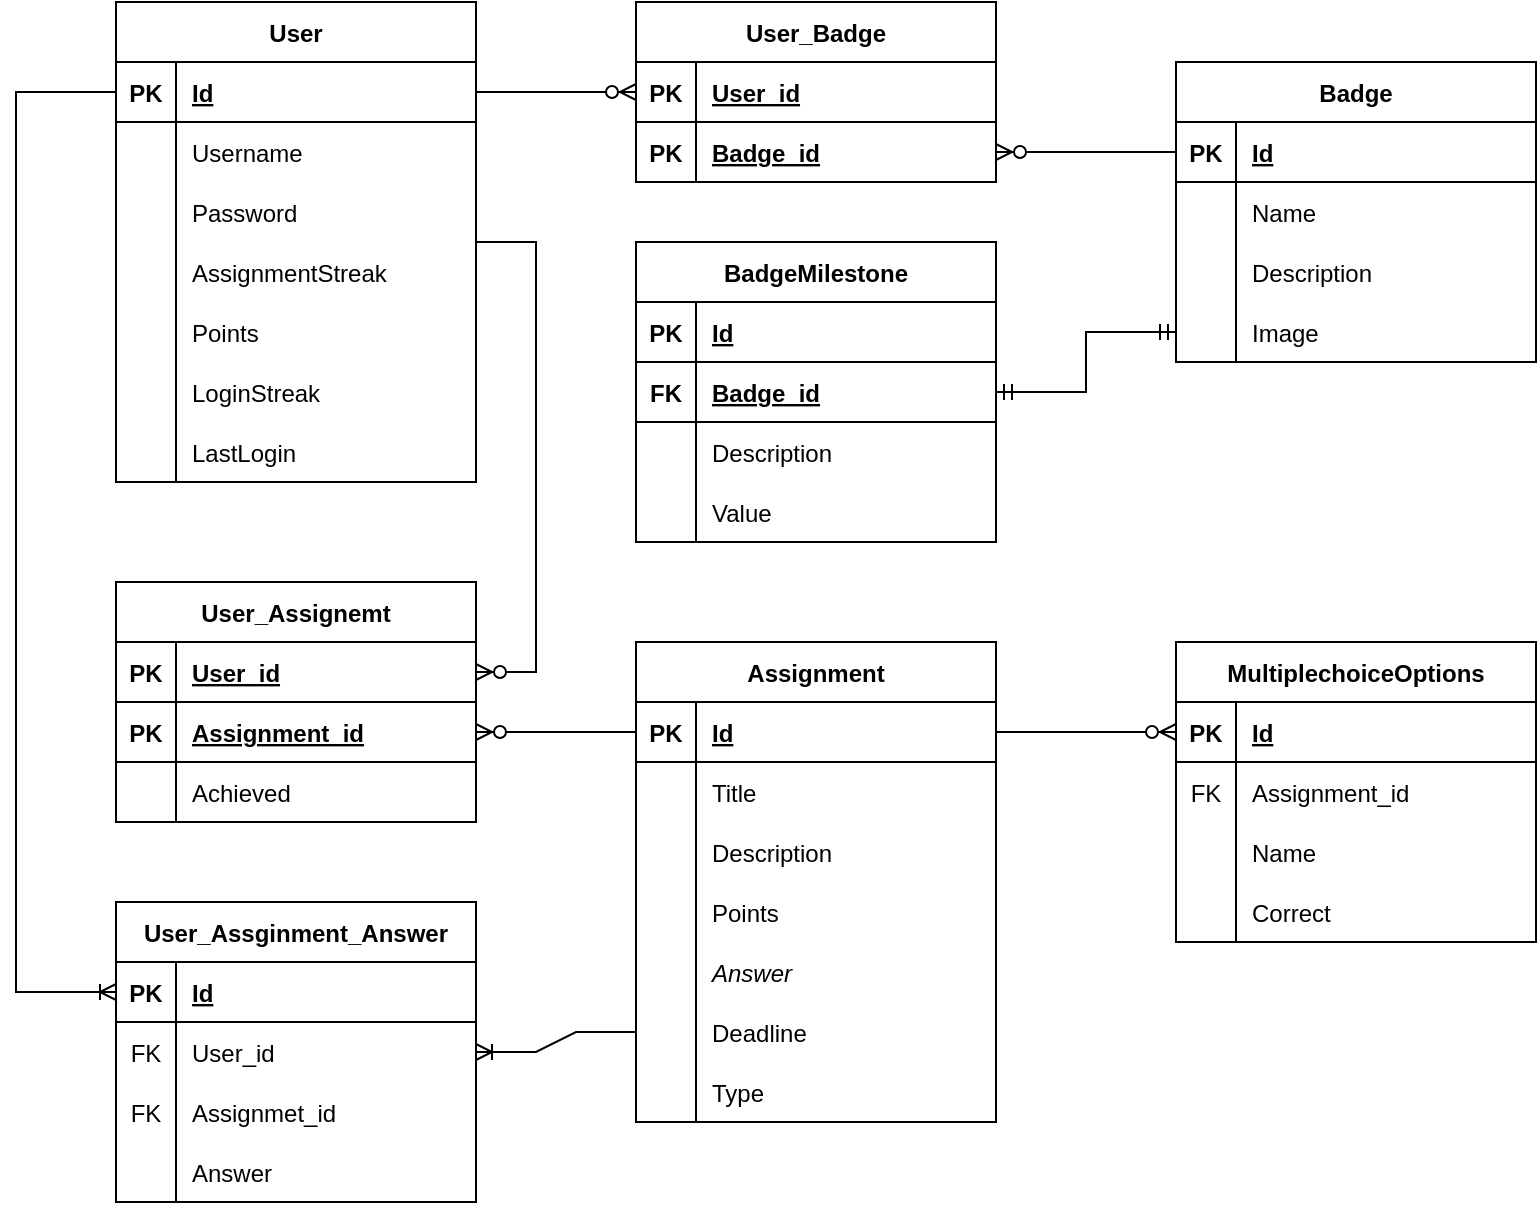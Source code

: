 <mxfile version="20.6.0" type="github">
  <diagram id="C5RBs43oDa-KdzZeNtuy" name="Page-1">
    <mxGraphModel dx="1722" dy="939" grid="1" gridSize="10" guides="1" tooltips="1" connect="1" arrows="1" fold="1" page="1" pageScale="1" pageWidth="827" pageHeight="1169" math="0" shadow="0">
      <root>
        <mxCell id="WIyWlLk6GJQsqaUBKTNV-0" />
        <mxCell id="WIyWlLk6GJQsqaUBKTNV-1" parent="WIyWlLk6GJQsqaUBKTNV-0" />
        <mxCell id="sPvek7ALHKyrLE2bKEiJ-33" value="User" style="shape=table;startSize=30;container=1;collapsible=1;childLayout=tableLayout;fixedRows=1;rowLines=0;fontStyle=1;align=center;resizeLast=1;" vertex="1" parent="WIyWlLk6GJQsqaUBKTNV-1">
          <mxGeometry x="210" y="290" width="180" height="240" as="geometry" />
        </mxCell>
        <mxCell id="sPvek7ALHKyrLE2bKEiJ-34" value="" style="shape=tableRow;horizontal=0;startSize=0;swimlaneHead=0;swimlaneBody=0;fillColor=none;collapsible=0;dropTarget=0;points=[[0,0.5],[1,0.5]];portConstraint=eastwest;top=0;left=0;right=0;bottom=1;" vertex="1" parent="sPvek7ALHKyrLE2bKEiJ-33">
          <mxGeometry y="30" width="180" height="30" as="geometry" />
        </mxCell>
        <mxCell id="sPvek7ALHKyrLE2bKEiJ-35" value="PK" style="shape=partialRectangle;connectable=0;fillColor=none;top=0;left=0;bottom=0;right=0;fontStyle=1;overflow=hidden;" vertex="1" parent="sPvek7ALHKyrLE2bKEiJ-34">
          <mxGeometry width="30" height="30" as="geometry">
            <mxRectangle width="30" height="30" as="alternateBounds" />
          </mxGeometry>
        </mxCell>
        <mxCell id="sPvek7ALHKyrLE2bKEiJ-36" value="Id" style="shape=partialRectangle;connectable=0;fillColor=none;top=0;left=0;bottom=0;right=0;align=left;spacingLeft=6;fontStyle=5;overflow=hidden;" vertex="1" parent="sPvek7ALHKyrLE2bKEiJ-34">
          <mxGeometry x="30" width="150" height="30" as="geometry">
            <mxRectangle width="150" height="30" as="alternateBounds" />
          </mxGeometry>
        </mxCell>
        <mxCell id="sPvek7ALHKyrLE2bKEiJ-37" value="" style="shape=tableRow;horizontal=0;startSize=0;swimlaneHead=0;swimlaneBody=0;fillColor=none;collapsible=0;dropTarget=0;points=[[0,0.5],[1,0.5]];portConstraint=eastwest;top=0;left=0;right=0;bottom=0;" vertex="1" parent="sPvek7ALHKyrLE2bKEiJ-33">
          <mxGeometry y="60" width="180" height="30" as="geometry" />
        </mxCell>
        <mxCell id="sPvek7ALHKyrLE2bKEiJ-38" value="" style="shape=partialRectangle;connectable=0;fillColor=none;top=0;left=0;bottom=0;right=0;editable=1;overflow=hidden;" vertex="1" parent="sPvek7ALHKyrLE2bKEiJ-37">
          <mxGeometry width="30" height="30" as="geometry">
            <mxRectangle width="30" height="30" as="alternateBounds" />
          </mxGeometry>
        </mxCell>
        <mxCell id="sPvek7ALHKyrLE2bKEiJ-39" value="Username" style="shape=partialRectangle;connectable=0;fillColor=none;top=0;left=0;bottom=0;right=0;align=left;spacingLeft=6;overflow=hidden;" vertex="1" parent="sPvek7ALHKyrLE2bKEiJ-37">
          <mxGeometry x="30" width="150" height="30" as="geometry">
            <mxRectangle width="150" height="30" as="alternateBounds" />
          </mxGeometry>
        </mxCell>
        <mxCell id="sPvek7ALHKyrLE2bKEiJ-40" value="" style="shape=tableRow;horizontal=0;startSize=0;swimlaneHead=0;swimlaneBody=0;fillColor=none;collapsible=0;dropTarget=0;points=[[0,0.5],[1,0.5]];portConstraint=eastwest;top=0;left=0;right=0;bottom=0;" vertex="1" parent="sPvek7ALHKyrLE2bKEiJ-33">
          <mxGeometry y="90" width="180" height="30" as="geometry" />
        </mxCell>
        <mxCell id="sPvek7ALHKyrLE2bKEiJ-41" value="" style="shape=partialRectangle;connectable=0;fillColor=none;top=0;left=0;bottom=0;right=0;editable=1;overflow=hidden;" vertex="1" parent="sPvek7ALHKyrLE2bKEiJ-40">
          <mxGeometry width="30" height="30" as="geometry">
            <mxRectangle width="30" height="30" as="alternateBounds" />
          </mxGeometry>
        </mxCell>
        <mxCell id="sPvek7ALHKyrLE2bKEiJ-42" value="Password" style="shape=partialRectangle;connectable=0;fillColor=none;top=0;left=0;bottom=0;right=0;align=left;spacingLeft=6;overflow=hidden;" vertex="1" parent="sPvek7ALHKyrLE2bKEiJ-40">
          <mxGeometry x="30" width="150" height="30" as="geometry">
            <mxRectangle width="150" height="30" as="alternateBounds" />
          </mxGeometry>
        </mxCell>
        <mxCell id="sPvek7ALHKyrLE2bKEiJ-43" value="" style="shape=tableRow;horizontal=0;startSize=0;swimlaneHead=0;swimlaneBody=0;fillColor=none;collapsible=0;dropTarget=0;points=[[0,0.5],[1,0.5]];portConstraint=eastwest;top=0;left=0;right=0;bottom=0;" vertex="1" parent="sPvek7ALHKyrLE2bKEiJ-33">
          <mxGeometry y="120" width="180" height="30" as="geometry" />
        </mxCell>
        <mxCell id="sPvek7ALHKyrLE2bKEiJ-44" value="" style="shape=partialRectangle;connectable=0;fillColor=none;top=0;left=0;bottom=0;right=0;editable=1;overflow=hidden;" vertex="1" parent="sPvek7ALHKyrLE2bKEiJ-43">
          <mxGeometry width="30" height="30" as="geometry">
            <mxRectangle width="30" height="30" as="alternateBounds" />
          </mxGeometry>
        </mxCell>
        <mxCell id="sPvek7ALHKyrLE2bKEiJ-45" value="AssignmentStreak" style="shape=partialRectangle;connectable=0;fillColor=none;top=0;left=0;bottom=0;right=0;align=left;spacingLeft=6;overflow=hidden;" vertex="1" parent="sPvek7ALHKyrLE2bKEiJ-43">
          <mxGeometry x="30" width="150" height="30" as="geometry">
            <mxRectangle width="150" height="30" as="alternateBounds" />
          </mxGeometry>
        </mxCell>
        <mxCell id="sPvek7ALHKyrLE2bKEiJ-46" value="" style="shape=tableRow;horizontal=0;startSize=0;swimlaneHead=0;swimlaneBody=0;fillColor=none;collapsible=0;dropTarget=0;points=[[0,0.5],[1,0.5]];portConstraint=eastwest;top=0;left=0;right=0;bottom=0;" vertex="1" parent="sPvek7ALHKyrLE2bKEiJ-33">
          <mxGeometry y="150" width="180" height="30" as="geometry" />
        </mxCell>
        <mxCell id="sPvek7ALHKyrLE2bKEiJ-47" value="" style="shape=partialRectangle;connectable=0;fillColor=none;top=0;left=0;bottom=0;right=0;editable=1;overflow=hidden;" vertex="1" parent="sPvek7ALHKyrLE2bKEiJ-46">
          <mxGeometry width="30" height="30" as="geometry">
            <mxRectangle width="30" height="30" as="alternateBounds" />
          </mxGeometry>
        </mxCell>
        <mxCell id="sPvek7ALHKyrLE2bKEiJ-48" value="Points" style="shape=partialRectangle;connectable=0;fillColor=none;top=0;left=0;bottom=0;right=0;align=left;spacingLeft=6;overflow=hidden;" vertex="1" parent="sPvek7ALHKyrLE2bKEiJ-46">
          <mxGeometry x="30" width="150" height="30" as="geometry">
            <mxRectangle width="150" height="30" as="alternateBounds" />
          </mxGeometry>
        </mxCell>
        <mxCell id="sPvek7ALHKyrLE2bKEiJ-143" value="" style="shape=tableRow;horizontal=0;startSize=0;swimlaneHead=0;swimlaneBody=0;fillColor=none;collapsible=0;dropTarget=0;points=[[0,0.5],[1,0.5]];portConstraint=eastwest;top=0;left=0;right=0;bottom=0;" vertex="1" parent="sPvek7ALHKyrLE2bKEiJ-33">
          <mxGeometry y="180" width="180" height="30" as="geometry" />
        </mxCell>
        <mxCell id="sPvek7ALHKyrLE2bKEiJ-144" value="" style="shape=partialRectangle;connectable=0;fillColor=none;top=0;left=0;bottom=0;right=0;editable=1;overflow=hidden;" vertex="1" parent="sPvek7ALHKyrLE2bKEiJ-143">
          <mxGeometry width="30" height="30" as="geometry">
            <mxRectangle width="30" height="30" as="alternateBounds" />
          </mxGeometry>
        </mxCell>
        <mxCell id="sPvek7ALHKyrLE2bKEiJ-145" value="LoginStreak" style="shape=partialRectangle;connectable=0;fillColor=none;top=0;left=0;bottom=0;right=0;align=left;spacingLeft=6;overflow=hidden;" vertex="1" parent="sPvek7ALHKyrLE2bKEiJ-143">
          <mxGeometry x="30" width="150" height="30" as="geometry">
            <mxRectangle width="150" height="30" as="alternateBounds" />
          </mxGeometry>
        </mxCell>
        <mxCell id="sPvek7ALHKyrLE2bKEiJ-189" value="" style="shape=tableRow;horizontal=0;startSize=0;swimlaneHead=0;swimlaneBody=0;fillColor=none;collapsible=0;dropTarget=0;points=[[0,0.5],[1,0.5]];portConstraint=eastwest;top=0;left=0;right=0;bottom=0;" vertex="1" parent="sPvek7ALHKyrLE2bKEiJ-33">
          <mxGeometry y="210" width="180" height="30" as="geometry" />
        </mxCell>
        <mxCell id="sPvek7ALHKyrLE2bKEiJ-190" value="" style="shape=partialRectangle;connectable=0;fillColor=none;top=0;left=0;bottom=0;right=0;editable=1;overflow=hidden;" vertex="1" parent="sPvek7ALHKyrLE2bKEiJ-189">
          <mxGeometry width="30" height="30" as="geometry">
            <mxRectangle width="30" height="30" as="alternateBounds" />
          </mxGeometry>
        </mxCell>
        <mxCell id="sPvek7ALHKyrLE2bKEiJ-191" value="LastLogin" style="shape=partialRectangle;connectable=0;fillColor=none;top=0;left=0;bottom=0;right=0;align=left;spacingLeft=6;overflow=hidden;" vertex="1" parent="sPvek7ALHKyrLE2bKEiJ-189">
          <mxGeometry x="30" width="150" height="30" as="geometry">
            <mxRectangle width="150" height="30" as="alternateBounds" />
          </mxGeometry>
        </mxCell>
        <mxCell id="sPvek7ALHKyrLE2bKEiJ-52" value="User_Badge" style="shape=table;startSize=30;container=1;collapsible=1;childLayout=tableLayout;fixedRows=1;rowLines=0;fontStyle=1;align=center;resizeLast=1;" vertex="1" parent="WIyWlLk6GJQsqaUBKTNV-1">
          <mxGeometry x="470" y="290" width="180" height="90" as="geometry" />
        </mxCell>
        <mxCell id="sPvek7ALHKyrLE2bKEiJ-53" value="" style="shape=tableRow;horizontal=0;startSize=0;swimlaneHead=0;swimlaneBody=0;fillColor=none;collapsible=0;dropTarget=0;points=[[0,0.5],[1,0.5]];portConstraint=eastwest;top=0;left=0;right=0;bottom=1;" vertex="1" parent="sPvek7ALHKyrLE2bKEiJ-52">
          <mxGeometry y="30" width="180" height="30" as="geometry" />
        </mxCell>
        <mxCell id="sPvek7ALHKyrLE2bKEiJ-54" value="PK" style="shape=partialRectangle;connectable=0;fillColor=none;top=0;left=0;bottom=0;right=0;fontStyle=1;overflow=hidden;" vertex="1" parent="sPvek7ALHKyrLE2bKEiJ-53">
          <mxGeometry width="30" height="30" as="geometry">
            <mxRectangle width="30" height="30" as="alternateBounds" />
          </mxGeometry>
        </mxCell>
        <mxCell id="sPvek7ALHKyrLE2bKEiJ-55" value="User_id" style="shape=partialRectangle;connectable=0;fillColor=none;top=0;left=0;bottom=0;right=0;align=left;spacingLeft=6;fontStyle=5;overflow=hidden;" vertex="1" parent="sPvek7ALHKyrLE2bKEiJ-53">
          <mxGeometry x="30" width="150" height="30" as="geometry">
            <mxRectangle width="150" height="30" as="alternateBounds" />
          </mxGeometry>
        </mxCell>
        <mxCell id="sPvek7ALHKyrLE2bKEiJ-69" value="" style="shape=tableRow;horizontal=0;startSize=0;swimlaneHead=0;swimlaneBody=0;fillColor=none;collapsible=0;dropTarget=0;points=[[0,0.5],[1,0.5]];portConstraint=eastwest;top=0;left=0;right=0;bottom=1;" vertex="1" parent="sPvek7ALHKyrLE2bKEiJ-52">
          <mxGeometry y="60" width="180" height="30" as="geometry" />
        </mxCell>
        <mxCell id="sPvek7ALHKyrLE2bKEiJ-70" value="PK" style="shape=partialRectangle;connectable=0;fillColor=none;top=0;left=0;bottom=0;right=0;fontStyle=1;overflow=hidden;" vertex="1" parent="sPvek7ALHKyrLE2bKEiJ-69">
          <mxGeometry width="30" height="30" as="geometry">
            <mxRectangle width="30" height="30" as="alternateBounds" />
          </mxGeometry>
        </mxCell>
        <mxCell id="sPvek7ALHKyrLE2bKEiJ-71" value="Badge_id" style="shape=partialRectangle;connectable=0;fillColor=none;top=0;left=0;bottom=0;right=0;align=left;spacingLeft=6;fontStyle=5;overflow=hidden;" vertex="1" parent="sPvek7ALHKyrLE2bKEiJ-69">
          <mxGeometry x="30" width="150" height="30" as="geometry">
            <mxRectangle width="150" height="30" as="alternateBounds" />
          </mxGeometry>
        </mxCell>
        <mxCell id="sPvek7ALHKyrLE2bKEiJ-72" value="Badge" style="shape=table;startSize=30;container=1;collapsible=1;childLayout=tableLayout;fixedRows=1;rowLines=0;fontStyle=1;align=center;resizeLast=1;" vertex="1" parent="WIyWlLk6GJQsqaUBKTNV-1">
          <mxGeometry x="740" y="320" width="180" height="150" as="geometry" />
        </mxCell>
        <mxCell id="sPvek7ALHKyrLE2bKEiJ-73" value="" style="shape=tableRow;horizontal=0;startSize=0;swimlaneHead=0;swimlaneBody=0;fillColor=none;collapsible=0;dropTarget=0;points=[[0,0.5],[1,0.5]];portConstraint=eastwest;top=0;left=0;right=0;bottom=1;" vertex="1" parent="sPvek7ALHKyrLE2bKEiJ-72">
          <mxGeometry y="30" width="180" height="30" as="geometry" />
        </mxCell>
        <mxCell id="sPvek7ALHKyrLE2bKEiJ-74" value="PK" style="shape=partialRectangle;connectable=0;fillColor=none;top=0;left=0;bottom=0;right=0;fontStyle=1;overflow=hidden;" vertex="1" parent="sPvek7ALHKyrLE2bKEiJ-73">
          <mxGeometry width="30" height="30" as="geometry">
            <mxRectangle width="30" height="30" as="alternateBounds" />
          </mxGeometry>
        </mxCell>
        <mxCell id="sPvek7ALHKyrLE2bKEiJ-75" value="Id" style="shape=partialRectangle;connectable=0;fillColor=none;top=0;left=0;bottom=0;right=0;align=left;spacingLeft=6;fontStyle=5;overflow=hidden;" vertex="1" parent="sPvek7ALHKyrLE2bKEiJ-73">
          <mxGeometry x="30" width="150" height="30" as="geometry">
            <mxRectangle width="150" height="30" as="alternateBounds" />
          </mxGeometry>
        </mxCell>
        <mxCell id="sPvek7ALHKyrLE2bKEiJ-76" value="" style="shape=tableRow;horizontal=0;startSize=0;swimlaneHead=0;swimlaneBody=0;fillColor=none;collapsible=0;dropTarget=0;points=[[0,0.5],[1,0.5]];portConstraint=eastwest;top=0;left=0;right=0;bottom=0;" vertex="1" parent="sPvek7ALHKyrLE2bKEiJ-72">
          <mxGeometry y="60" width="180" height="30" as="geometry" />
        </mxCell>
        <mxCell id="sPvek7ALHKyrLE2bKEiJ-77" value="" style="shape=partialRectangle;connectable=0;fillColor=none;top=0;left=0;bottom=0;right=0;editable=1;overflow=hidden;" vertex="1" parent="sPvek7ALHKyrLE2bKEiJ-76">
          <mxGeometry width="30" height="30" as="geometry">
            <mxRectangle width="30" height="30" as="alternateBounds" />
          </mxGeometry>
        </mxCell>
        <mxCell id="sPvek7ALHKyrLE2bKEiJ-78" value="Name" style="shape=partialRectangle;connectable=0;fillColor=none;top=0;left=0;bottom=0;right=0;align=left;spacingLeft=6;overflow=hidden;" vertex="1" parent="sPvek7ALHKyrLE2bKEiJ-76">
          <mxGeometry x="30" width="150" height="30" as="geometry">
            <mxRectangle width="150" height="30" as="alternateBounds" />
          </mxGeometry>
        </mxCell>
        <mxCell id="sPvek7ALHKyrLE2bKEiJ-79" value="" style="shape=tableRow;horizontal=0;startSize=0;swimlaneHead=0;swimlaneBody=0;fillColor=none;collapsible=0;dropTarget=0;points=[[0,0.5],[1,0.5]];portConstraint=eastwest;top=0;left=0;right=0;bottom=0;" vertex="1" parent="sPvek7ALHKyrLE2bKEiJ-72">
          <mxGeometry y="90" width="180" height="30" as="geometry" />
        </mxCell>
        <mxCell id="sPvek7ALHKyrLE2bKEiJ-80" value="" style="shape=partialRectangle;connectable=0;fillColor=none;top=0;left=0;bottom=0;right=0;editable=1;overflow=hidden;" vertex="1" parent="sPvek7ALHKyrLE2bKEiJ-79">
          <mxGeometry width="30" height="30" as="geometry">
            <mxRectangle width="30" height="30" as="alternateBounds" />
          </mxGeometry>
        </mxCell>
        <mxCell id="sPvek7ALHKyrLE2bKEiJ-81" value="Description" style="shape=partialRectangle;connectable=0;fillColor=none;top=0;left=0;bottom=0;right=0;align=left;spacingLeft=6;overflow=hidden;" vertex="1" parent="sPvek7ALHKyrLE2bKEiJ-79">
          <mxGeometry x="30" width="150" height="30" as="geometry">
            <mxRectangle width="150" height="30" as="alternateBounds" />
          </mxGeometry>
        </mxCell>
        <mxCell id="sPvek7ALHKyrLE2bKEiJ-82" value="" style="shape=tableRow;horizontal=0;startSize=0;swimlaneHead=0;swimlaneBody=0;fillColor=none;collapsible=0;dropTarget=0;points=[[0,0.5],[1,0.5]];portConstraint=eastwest;top=0;left=0;right=0;bottom=0;" vertex="1" parent="sPvek7ALHKyrLE2bKEiJ-72">
          <mxGeometry y="120" width="180" height="30" as="geometry" />
        </mxCell>
        <mxCell id="sPvek7ALHKyrLE2bKEiJ-83" value="" style="shape=partialRectangle;connectable=0;fillColor=none;top=0;left=0;bottom=0;right=0;editable=1;overflow=hidden;" vertex="1" parent="sPvek7ALHKyrLE2bKEiJ-82">
          <mxGeometry width="30" height="30" as="geometry">
            <mxRectangle width="30" height="30" as="alternateBounds" />
          </mxGeometry>
        </mxCell>
        <mxCell id="sPvek7ALHKyrLE2bKEiJ-84" value="Image" style="shape=partialRectangle;connectable=0;fillColor=none;top=0;left=0;bottom=0;right=0;align=left;spacingLeft=6;overflow=hidden;" vertex="1" parent="sPvek7ALHKyrLE2bKEiJ-82">
          <mxGeometry x="30" width="150" height="30" as="geometry">
            <mxRectangle width="150" height="30" as="alternateBounds" />
          </mxGeometry>
        </mxCell>
        <mxCell id="sPvek7ALHKyrLE2bKEiJ-102" value="" style="edgeStyle=entityRelationEdgeStyle;fontSize=12;html=1;endArrow=ERzeroToMany;endFill=1;rounded=0;" edge="1" parent="WIyWlLk6GJQsqaUBKTNV-1" source="sPvek7ALHKyrLE2bKEiJ-34" target="sPvek7ALHKyrLE2bKEiJ-53">
          <mxGeometry width="100" height="100" relative="1" as="geometry">
            <mxPoint x="450" y="520" as="sourcePoint" />
            <mxPoint x="550" y="420" as="targetPoint" />
          </mxGeometry>
        </mxCell>
        <mxCell id="sPvek7ALHKyrLE2bKEiJ-103" value="" style="fontSize=12;html=1;endArrow=ERzeroToMany;endFill=1;rounded=0;elbow=vertical;edgeStyle=orthogonalEdgeStyle;" edge="1" parent="WIyWlLk6GJQsqaUBKTNV-1" source="sPvek7ALHKyrLE2bKEiJ-73" target="sPvek7ALHKyrLE2bKEiJ-69">
          <mxGeometry width="100" height="100" relative="1" as="geometry">
            <mxPoint x="480" y="590" as="sourcePoint" />
            <mxPoint x="580" y="490" as="targetPoint" />
          </mxGeometry>
        </mxCell>
        <mxCell id="sPvek7ALHKyrLE2bKEiJ-104" value="BadgeMilestone" style="shape=table;startSize=30;container=1;collapsible=1;childLayout=tableLayout;fixedRows=1;rowLines=0;fontStyle=1;align=center;resizeLast=1;" vertex="1" parent="WIyWlLk6GJQsqaUBKTNV-1">
          <mxGeometry x="470" y="410" width="180" height="150" as="geometry" />
        </mxCell>
        <mxCell id="sPvek7ALHKyrLE2bKEiJ-105" value="" style="shape=tableRow;horizontal=0;startSize=0;swimlaneHead=0;swimlaneBody=0;fillColor=none;collapsible=0;dropTarget=0;points=[[0,0.5],[1,0.5]];portConstraint=eastwest;top=0;left=0;right=0;bottom=1;" vertex="1" parent="sPvek7ALHKyrLE2bKEiJ-104">
          <mxGeometry y="30" width="180" height="30" as="geometry" />
        </mxCell>
        <mxCell id="sPvek7ALHKyrLE2bKEiJ-106" value="PK" style="shape=partialRectangle;connectable=0;fillColor=none;top=0;left=0;bottom=0;right=0;fontStyle=1;overflow=hidden;" vertex="1" parent="sPvek7ALHKyrLE2bKEiJ-105">
          <mxGeometry width="30" height="30" as="geometry">
            <mxRectangle width="30" height="30" as="alternateBounds" />
          </mxGeometry>
        </mxCell>
        <mxCell id="sPvek7ALHKyrLE2bKEiJ-107" value="Id" style="shape=partialRectangle;connectable=0;fillColor=none;top=0;left=0;bottom=0;right=0;align=left;spacingLeft=6;fontStyle=5;overflow=hidden;" vertex="1" parent="sPvek7ALHKyrLE2bKEiJ-105">
          <mxGeometry x="30" width="150" height="30" as="geometry">
            <mxRectangle width="150" height="30" as="alternateBounds" />
          </mxGeometry>
        </mxCell>
        <mxCell id="sPvek7ALHKyrLE2bKEiJ-123" value="" style="shape=tableRow;horizontal=0;startSize=0;swimlaneHead=0;swimlaneBody=0;fillColor=none;collapsible=0;dropTarget=0;points=[[0,0.5],[1,0.5]];portConstraint=eastwest;top=0;left=0;right=0;bottom=1;" vertex="1" parent="sPvek7ALHKyrLE2bKEiJ-104">
          <mxGeometry y="60" width="180" height="30" as="geometry" />
        </mxCell>
        <mxCell id="sPvek7ALHKyrLE2bKEiJ-124" value="FK" style="shape=partialRectangle;connectable=0;fillColor=none;top=0;left=0;bottom=0;right=0;fontStyle=1;overflow=hidden;" vertex="1" parent="sPvek7ALHKyrLE2bKEiJ-123">
          <mxGeometry width="30" height="30" as="geometry">
            <mxRectangle width="30" height="30" as="alternateBounds" />
          </mxGeometry>
        </mxCell>
        <mxCell id="sPvek7ALHKyrLE2bKEiJ-125" value="Badge_id" style="shape=partialRectangle;connectable=0;fillColor=none;top=0;left=0;bottom=0;right=0;align=left;spacingLeft=6;fontStyle=5;overflow=hidden;" vertex="1" parent="sPvek7ALHKyrLE2bKEiJ-123">
          <mxGeometry x="30" width="150" height="30" as="geometry">
            <mxRectangle width="150" height="30" as="alternateBounds" />
          </mxGeometry>
        </mxCell>
        <mxCell id="sPvek7ALHKyrLE2bKEiJ-108" value="" style="shape=tableRow;horizontal=0;startSize=0;swimlaneHead=0;swimlaneBody=0;fillColor=none;collapsible=0;dropTarget=0;points=[[0,0.5],[1,0.5]];portConstraint=eastwest;top=0;left=0;right=0;bottom=0;" vertex="1" parent="sPvek7ALHKyrLE2bKEiJ-104">
          <mxGeometry y="90" width="180" height="30" as="geometry" />
        </mxCell>
        <mxCell id="sPvek7ALHKyrLE2bKEiJ-109" value="" style="shape=partialRectangle;connectable=0;fillColor=none;top=0;left=0;bottom=0;right=0;editable=1;overflow=hidden;" vertex="1" parent="sPvek7ALHKyrLE2bKEiJ-108">
          <mxGeometry width="30" height="30" as="geometry">
            <mxRectangle width="30" height="30" as="alternateBounds" />
          </mxGeometry>
        </mxCell>
        <mxCell id="sPvek7ALHKyrLE2bKEiJ-110" value="Description" style="shape=partialRectangle;connectable=0;fillColor=none;top=0;left=0;bottom=0;right=0;align=left;spacingLeft=6;overflow=hidden;" vertex="1" parent="sPvek7ALHKyrLE2bKEiJ-108">
          <mxGeometry x="30" width="150" height="30" as="geometry">
            <mxRectangle width="150" height="30" as="alternateBounds" />
          </mxGeometry>
        </mxCell>
        <mxCell id="sPvek7ALHKyrLE2bKEiJ-111" value="" style="shape=tableRow;horizontal=0;startSize=0;swimlaneHead=0;swimlaneBody=0;fillColor=none;collapsible=0;dropTarget=0;points=[[0,0.5],[1,0.5]];portConstraint=eastwest;top=0;left=0;right=0;bottom=0;" vertex="1" parent="sPvek7ALHKyrLE2bKEiJ-104">
          <mxGeometry y="120" width="180" height="30" as="geometry" />
        </mxCell>
        <mxCell id="sPvek7ALHKyrLE2bKEiJ-112" value="" style="shape=partialRectangle;connectable=0;fillColor=none;top=0;left=0;bottom=0;right=0;editable=1;overflow=hidden;" vertex="1" parent="sPvek7ALHKyrLE2bKEiJ-111">
          <mxGeometry width="30" height="30" as="geometry">
            <mxRectangle width="30" height="30" as="alternateBounds" />
          </mxGeometry>
        </mxCell>
        <mxCell id="sPvek7ALHKyrLE2bKEiJ-113" value="Value" style="shape=partialRectangle;connectable=0;fillColor=none;top=0;left=0;bottom=0;right=0;align=left;spacingLeft=6;overflow=hidden;" vertex="1" parent="sPvek7ALHKyrLE2bKEiJ-111">
          <mxGeometry x="30" width="150" height="30" as="geometry">
            <mxRectangle width="150" height="30" as="alternateBounds" />
          </mxGeometry>
        </mxCell>
        <mxCell id="sPvek7ALHKyrLE2bKEiJ-126" value="" style="edgeStyle=orthogonalEdgeStyle;fontSize=12;html=1;endArrow=ERmandOne;startArrow=ERmandOne;rounded=0;elbow=vertical;" edge="1" parent="WIyWlLk6GJQsqaUBKTNV-1" source="sPvek7ALHKyrLE2bKEiJ-82" target="sPvek7ALHKyrLE2bKEiJ-123">
          <mxGeometry width="100" height="100" relative="1" as="geometry">
            <mxPoint x="1020" y="420" as="sourcePoint" />
            <mxPoint x="1120" y="320" as="targetPoint" />
          </mxGeometry>
        </mxCell>
        <mxCell id="sPvek7ALHKyrLE2bKEiJ-127" value="Assignment" style="shape=table;startSize=30;container=1;collapsible=1;childLayout=tableLayout;fixedRows=1;rowLines=0;fontStyle=1;align=center;resizeLast=1;" vertex="1" parent="WIyWlLk6GJQsqaUBKTNV-1">
          <mxGeometry x="470" y="610" width="180" height="240" as="geometry" />
        </mxCell>
        <mxCell id="sPvek7ALHKyrLE2bKEiJ-128" value="" style="shape=tableRow;horizontal=0;startSize=0;swimlaneHead=0;swimlaneBody=0;fillColor=none;collapsible=0;dropTarget=0;points=[[0,0.5],[1,0.5]];portConstraint=eastwest;top=0;left=0;right=0;bottom=1;" vertex="1" parent="sPvek7ALHKyrLE2bKEiJ-127">
          <mxGeometry y="30" width="180" height="30" as="geometry" />
        </mxCell>
        <mxCell id="sPvek7ALHKyrLE2bKEiJ-129" value="PK" style="shape=partialRectangle;connectable=0;fillColor=none;top=0;left=0;bottom=0;right=0;fontStyle=1;overflow=hidden;" vertex="1" parent="sPvek7ALHKyrLE2bKEiJ-128">
          <mxGeometry width="30" height="30" as="geometry">
            <mxRectangle width="30" height="30" as="alternateBounds" />
          </mxGeometry>
        </mxCell>
        <mxCell id="sPvek7ALHKyrLE2bKEiJ-130" value="Id" style="shape=partialRectangle;connectable=0;fillColor=none;top=0;left=0;bottom=0;right=0;align=left;spacingLeft=6;fontStyle=5;overflow=hidden;" vertex="1" parent="sPvek7ALHKyrLE2bKEiJ-128">
          <mxGeometry x="30" width="150" height="30" as="geometry">
            <mxRectangle width="150" height="30" as="alternateBounds" />
          </mxGeometry>
        </mxCell>
        <mxCell id="sPvek7ALHKyrLE2bKEiJ-131" value="" style="shape=tableRow;horizontal=0;startSize=0;swimlaneHead=0;swimlaneBody=0;fillColor=none;collapsible=0;dropTarget=0;points=[[0,0.5],[1,0.5]];portConstraint=eastwest;top=0;left=0;right=0;bottom=0;" vertex="1" parent="sPvek7ALHKyrLE2bKEiJ-127">
          <mxGeometry y="60" width="180" height="30" as="geometry" />
        </mxCell>
        <mxCell id="sPvek7ALHKyrLE2bKEiJ-132" value="" style="shape=partialRectangle;connectable=0;fillColor=none;top=0;left=0;bottom=0;right=0;editable=1;overflow=hidden;" vertex="1" parent="sPvek7ALHKyrLE2bKEiJ-131">
          <mxGeometry width="30" height="30" as="geometry">
            <mxRectangle width="30" height="30" as="alternateBounds" />
          </mxGeometry>
        </mxCell>
        <mxCell id="sPvek7ALHKyrLE2bKEiJ-133" value="Title" style="shape=partialRectangle;connectable=0;fillColor=none;top=0;left=0;bottom=0;right=0;align=left;spacingLeft=6;overflow=hidden;" vertex="1" parent="sPvek7ALHKyrLE2bKEiJ-131">
          <mxGeometry x="30" width="150" height="30" as="geometry">
            <mxRectangle width="150" height="30" as="alternateBounds" />
          </mxGeometry>
        </mxCell>
        <mxCell id="sPvek7ALHKyrLE2bKEiJ-134" value="" style="shape=tableRow;horizontal=0;startSize=0;swimlaneHead=0;swimlaneBody=0;fillColor=none;collapsible=0;dropTarget=0;points=[[0,0.5],[1,0.5]];portConstraint=eastwest;top=0;left=0;right=0;bottom=0;" vertex="1" parent="sPvek7ALHKyrLE2bKEiJ-127">
          <mxGeometry y="90" width="180" height="30" as="geometry" />
        </mxCell>
        <mxCell id="sPvek7ALHKyrLE2bKEiJ-135" value="" style="shape=partialRectangle;connectable=0;fillColor=none;top=0;left=0;bottom=0;right=0;editable=1;overflow=hidden;" vertex="1" parent="sPvek7ALHKyrLE2bKEiJ-134">
          <mxGeometry width="30" height="30" as="geometry">
            <mxRectangle width="30" height="30" as="alternateBounds" />
          </mxGeometry>
        </mxCell>
        <mxCell id="sPvek7ALHKyrLE2bKEiJ-136" value="Description" style="shape=partialRectangle;connectable=0;fillColor=none;top=0;left=0;bottom=0;right=0;align=left;spacingLeft=6;overflow=hidden;" vertex="1" parent="sPvek7ALHKyrLE2bKEiJ-134">
          <mxGeometry x="30" width="150" height="30" as="geometry">
            <mxRectangle width="150" height="30" as="alternateBounds" />
          </mxGeometry>
        </mxCell>
        <mxCell id="sPvek7ALHKyrLE2bKEiJ-137" value="" style="shape=tableRow;horizontal=0;startSize=0;swimlaneHead=0;swimlaneBody=0;fillColor=none;collapsible=0;dropTarget=0;points=[[0,0.5],[1,0.5]];portConstraint=eastwest;top=0;left=0;right=0;bottom=0;" vertex="1" parent="sPvek7ALHKyrLE2bKEiJ-127">
          <mxGeometry y="120" width="180" height="30" as="geometry" />
        </mxCell>
        <mxCell id="sPvek7ALHKyrLE2bKEiJ-138" value="" style="shape=partialRectangle;connectable=0;fillColor=none;top=0;left=0;bottom=0;right=0;editable=1;overflow=hidden;" vertex="1" parent="sPvek7ALHKyrLE2bKEiJ-137">
          <mxGeometry width="30" height="30" as="geometry">
            <mxRectangle width="30" height="30" as="alternateBounds" />
          </mxGeometry>
        </mxCell>
        <mxCell id="sPvek7ALHKyrLE2bKEiJ-139" value="Points" style="shape=partialRectangle;connectable=0;fillColor=none;top=0;left=0;bottom=0;right=0;align=left;spacingLeft=6;overflow=hidden;" vertex="1" parent="sPvek7ALHKyrLE2bKEiJ-137">
          <mxGeometry x="30" width="150" height="30" as="geometry">
            <mxRectangle width="150" height="30" as="alternateBounds" />
          </mxGeometry>
        </mxCell>
        <mxCell id="sPvek7ALHKyrLE2bKEiJ-140" value="" style="shape=tableRow;horizontal=0;startSize=0;swimlaneHead=0;swimlaneBody=0;fillColor=none;collapsible=0;dropTarget=0;points=[[0,0.5],[1,0.5]];portConstraint=eastwest;top=0;left=0;right=0;bottom=0;" vertex="1" parent="sPvek7ALHKyrLE2bKEiJ-127">
          <mxGeometry y="150" width="180" height="30" as="geometry" />
        </mxCell>
        <mxCell id="sPvek7ALHKyrLE2bKEiJ-141" value="" style="shape=partialRectangle;connectable=0;fillColor=none;top=0;left=0;bottom=0;right=0;editable=1;overflow=hidden;" vertex="1" parent="sPvek7ALHKyrLE2bKEiJ-140">
          <mxGeometry width="30" height="30" as="geometry">
            <mxRectangle width="30" height="30" as="alternateBounds" />
          </mxGeometry>
        </mxCell>
        <mxCell id="sPvek7ALHKyrLE2bKEiJ-142" value="Answer" style="shape=partialRectangle;connectable=0;fillColor=none;top=0;left=0;bottom=0;right=0;align=left;spacingLeft=6;overflow=hidden;fontStyle=2" vertex="1" parent="sPvek7ALHKyrLE2bKEiJ-140">
          <mxGeometry x="30" width="150" height="30" as="geometry">
            <mxRectangle width="150" height="30" as="alternateBounds" />
          </mxGeometry>
        </mxCell>
        <mxCell id="sPvek7ALHKyrLE2bKEiJ-162" value="" style="shape=tableRow;horizontal=0;startSize=0;swimlaneHead=0;swimlaneBody=0;fillColor=none;collapsible=0;dropTarget=0;points=[[0,0.5],[1,0.5]];portConstraint=eastwest;top=0;left=0;right=0;bottom=0;" vertex="1" parent="sPvek7ALHKyrLE2bKEiJ-127">
          <mxGeometry y="180" width="180" height="30" as="geometry" />
        </mxCell>
        <mxCell id="sPvek7ALHKyrLE2bKEiJ-163" value="" style="shape=partialRectangle;connectable=0;fillColor=none;top=0;left=0;bottom=0;right=0;editable=1;overflow=hidden;" vertex="1" parent="sPvek7ALHKyrLE2bKEiJ-162">
          <mxGeometry width="30" height="30" as="geometry">
            <mxRectangle width="30" height="30" as="alternateBounds" />
          </mxGeometry>
        </mxCell>
        <mxCell id="sPvek7ALHKyrLE2bKEiJ-164" value="Deadline" style="shape=partialRectangle;connectable=0;fillColor=none;top=0;left=0;bottom=0;right=0;align=left;spacingLeft=6;overflow=hidden;" vertex="1" parent="sPvek7ALHKyrLE2bKEiJ-162">
          <mxGeometry x="30" width="150" height="30" as="geometry">
            <mxRectangle width="150" height="30" as="alternateBounds" />
          </mxGeometry>
        </mxCell>
        <mxCell id="sPvek7ALHKyrLE2bKEiJ-192" value="" style="shape=tableRow;horizontal=0;startSize=0;swimlaneHead=0;swimlaneBody=0;fillColor=none;collapsible=0;dropTarget=0;points=[[0,0.5],[1,0.5]];portConstraint=eastwest;top=0;left=0;right=0;bottom=0;" vertex="1" parent="sPvek7ALHKyrLE2bKEiJ-127">
          <mxGeometry y="210" width="180" height="30" as="geometry" />
        </mxCell>
        <mxCell id="sPvek7ALHKyrLE2bKEiJ-193" value="" style="shape=partialRectangle;connectable=0;fillColor=none;top=0;left=0;bottom=0;right=0;editable=1;overflow=hidden;" vertex="1" parent="sPvek7ALHKyrLE2bKEiJ-192">
          <mxGeometry width="30" height="30" as="geometry">
            <mxRectangle width="30" height="30" as="alternateBounds" />
          </mxGeometry>
        </mxCell>
        <mxCell id="sPvek7ALHKyrLE2bKEiJ-194" value="Type" style="shape=partialRectangle;connectable=0;fillColor=none;top=0;left=0;bottom=0;right=0;align=left;spacingLeft=6;overflow=hidden;" vertex="1" parent="sPvek7ALHKyrLE2bKEiJ-192">
          <mxGeometry x="30" width="150" height="30" as="geometry">
            <mxRectangle width="150" height="30" as="alternateBounds" />
          </mxGeometry>
        </mxCell>
        <mxCell id="sPvek7ALHKyrLE2bKEiJ-165" value="User_Assignemt" style="shape=table;startSize=30;container=1;collapsible=1;childLayout=tableLayout;fixedRows=1;rowLines=0;fontStyle=1;align=center;resizeLast=1;" vertex="1" parent="WIyWlLk6GJQsqaUBKTNV-1">
          <mxGeometry x="210" y="580" width="180" height="120" as="geometry" />
        </mxCell>
        <mxCell id="sPvek7ALHKyrLE2bKEiJ-166" value="" style="shape=tableRow;horizontal=0;startSize=0;swimlaneHead=0;swimlaneBody=0;fillColor=none;collapsible=0;dropTarget=0;points=[[0,0.5],[1,0.5]];portConstraint=eastwest;top=0;left=0;right=0;bottom=1;" vertex="1" parent="sPvek7ALHKyrLE2bKEiJ-165">
          <mxGeometry y="30" width="180" height="30" as="geometry" />
        </mxCell>
        <mxCell id="sPvek7ALHKyrLE2bKEiJ-167" value="PK" style="shape=partialRectangle;connectable=0;fillColor=none;top=0;left=0;bottom=0;right=0;fontStyle=1;overflow=hidden;" vertex="1" parent="sPvek7ALHKyrLE2bKEiJ-166">
          <mxGeometry width="30" height="30" as="geometry">
            <mxRectangle width="30" height="30" as="alternateBounds" />
          </mxGeometry>
        </mxCell>
        <mxCell id="sPvek7ALHKyrLE2bKEiJ-168" value="User_id" style="shape=partialRectangle;connectable=0;fillColor=none;top=0;left=0;bottom=0;right=0;align=left;spacingLeft=6;fontStyle=5;overflow=hidden;" vertex="1" parent="sPvek7ALHKyrLE2bKEiJ-166">
          <mxGeometry x="30" width="150" height="30" as="geometry">
            <mxRectangle width="150" height="30" as="alternateBounds" />
          </mxGeometry>
        </mxCell>
        <mxCell id="sPvek7ALHKyrLE2bKEiJ-181" value="" style="shape=tableRow;horizontal=0;startSize=0;swimlaneHead=0;swimlaneBody=0;fillColor=none;collapsible=0;dropTarget=0;points=[[0,0.5],[1,0.5]];portConstraint=eastwest;top=0;left=0;right=0;bottom=1;" vertex="1" parent="sPvek7ALHKyrLE2bKEiJ-165">
          <mxGeometry y="60" width="180" height="30" as="geometry" />
        </mxCell>
        <mxCell id="sPvek7ALHKyrLE2bKEiJ-182" value="PK" style="shape=partialRectangle;connectable=0;fillColor=none;top=0;left=0;bottom=0;right=0;fontStyle=1;overflow=hidden;" vertex="1" parent="sPvek7ALHKyrLE2bKEiJ-181">
          <mxGeometry width="30" height="30" as="geometry">
            <mxRectangle width="30" height="30" as="alternateBounds" />
          </mxGeometry>
        </mxCell>
        <mxCell id="sPvek7ALHKyrLE2bKEiJ-183" value="Assignment_id" style="shape=partialRectangle;connectable=0;fillColor=none;top=0;left=0;bottom=0;right=0;align=left;spacingLeft=6;fontStyle=5;overflow=hidden;" vertex="1" parent="sPvek7ALHKyrLE2bKEiJ-181">
          <mxGeometry x="30" width="150" height="30" as="geometry">
            <mxRectangle width="150" height="30" as="alternateBounds" />
          </mxGeometry>
        </mxCell>
        <mxCell id="sPvek7ALHKyrLE2bKEiJ-169" value="" style="shape=tableRow;horizontal=0;startSize=0;swimlaneHead=0;swimlaneBody=0;fillColor=none;collapsible=0;dropTarget=0;points=[[0,0.5],[1,0.5]];portConstraint=eastwest;top=0;left=0;right=0;bottom=0;" vertex="1" parent="sPvek7ALHKyrLE2bKEiJ-165">
          <mxGeometry y="90" width="180" height="30" as="geometry" />
        </mxCell>
        <mxCell id="sPvek7ALHKyrLE2bKEiJ-170" value="" style="shape=partialRectangle;connectable=0;fillColor=none;top=0;left=0;bottom=0;right=0;editable=1;overflow=hidden;" vertex="1" parent="sPvek7ALHKyrLE2bKEiJ-169">
          <mxGeometry width="30" height="30" as="geometry">
            <mxRectangle width="30" height="30" as="alternateBounds" />
          </mxGeometry>
        </mxCell>
        <mxCell id="sPvek7ALHKyrLE2bKEiJ-171" value="Achieved" style="shape=partialRectangle;connectable=0;fillColor=none;top=0;left=0;bottom=0;right=0;align=left;spacingLeft=6;overflow=hidden;" vertex="1" parent="sPvek7ALHKyrLE2bKEiJ-169">
          <mxGeometry x="30" width="150" height="30" as="geometry">
            <mxRectangle width="150" height="30" as="alternateBounds" />
          </mxGeometry>
        </mxCell>
        <mxCell id="sPvek7ALHKyrLE2bKEiJ-187" value="" style="edgeStyle=entityRelationEdgeStyle;fontSize=12;html=1;endArrow=ERzeroToMany;endFill=1;rounded=0;elbow=vertical;" edge="1" parent="WIyWlLk6GJQsqaUBKTNV-1" source="sPvek7ALHKyrLE2bKEiJ-33" target="sPvek7ALHKyrLE2bKEiJ-166">
          <mxGeometry width="100" height="100" relative="1" as="geometry">
            <mxPoint x="70" y="590" as="sourcePoint" />
            <mxPoint x="170" y="490" as="targetPoint" />
          </mxGeometry>
        </mxCell>
        <mxCell id="sPvek7ALHKyrLE2bKEiJ-188" value="" style="edgeStyle=entityRelationEdgeStyle;fontSize=12;html=1;endArrow=ERzeroToMany;endFill=1;rounded=0;elbow=vertical;" edge="1" parent="WIyWlLk6GJQsqaUBKTNV-1" source="sPvek7ALHKyrLE2bKEiJ-128" target="sPvek7ALHKyrLE2bKEiJ-181">
          <mxGeometry width="100" height="100" relative="1" as="geometry">
            <mxPoint x="400" y="355" as="sourcePoint" />
            <mxPoint x="400" y="635" as="targetPoint" />
          </mxGeometry>
        </mxCell>
        <mxCell id="sPvek7ALHKyrLE2bKEiJ-198" value="MultiplechoiceOptions" style="shape=table;startSize=30;container=1;collapsible=1;childLayout=tableLayout;fixedRows=1;rowLines=0;fontStyle=1;align=center;resizeLast=1;" vertex="1" parent="WIyWlLk6GJQsqaUBKTNV-1">
          <mxGeometry x="740" y="610" width="180" height="150" as="geometry" />
        </mxCell>
        <mxCell id="sPvek7ALHKyrLE2bKEiJ-199" value="" style="shape=tableRow;horizontal=0;startSize=0;swimlaneHead=0;swimlaneBody=0;fillColor=none;collapsible=0;dropTarget=0;points=[[0,0.5],[1,0.5]];portConstraint=eastwest;top=0;left=0;right=0;bottom=1;" vertex="1" parent="sPvek7ALHKyrLE2bKEiJ-198">
          <mxGeometry y="30" width="180" height="30" as="geometry" />
        </mxCell>
        <mxCell id="sPvek7ALHKyrLE2bKEiJ-200" value="PK" style="shape=partialRectangle;connectable=0;fillColor=none;top=0;left=0;bottom=0;right=0;fontStyle=1;overflow=hidden;" vertex="1" parent="sPvek7ALHKyrLE2bKEiJ-199">
          <mxGeometry width="30" height="30" as="geometry">
            <mxRectangle width="30" height="30" as="alternateBounds" />
          </mxGeometry>
        </mxCell>
        <mxCell id="sPvek7ALHKyrLE2bKEiJ-201" value="Id" style="shape=partialRectangle;connectable=0;fillColor=none;top=0;left=0;bottom=0;right=0;align=left;spacingLeft=6;fontStyle=5;overflow=hidden;" vertex="1" parent="sPvek7ALHKyrLE2bKEiJ-199">
          <mxGeometry x="30" width="150" height="30" as="geometry">
            <mxRectangle width="150" height="30" as="alternateBounds" />
          </mxGeometry>
        </mxCell>
        <mxCell id="sPvek7ALHKyrLE2bKEiJ-202" value="" style="shape=tableRow;horizontal=0;startSize=0;swimlaneHead=0;swimlaneBody=0;fillColor=none;collapsible=0;dropTarget=0;points=[[0,0.5],[1,0.5]];portConstraint=eastwest;top=0;left=0;right=0;bottom=0;" vertex="1" parent="sPvek7ALHKyrLE2bKEiJ-198">
          <mxGeometry y="60" width="180" height="30" as="geometry" />
        </mxCell>
        <mxCell id="sPvek7ALHKyrLE2bKEiJ-203" value="FK" style="shape=partialRectangle;connectable=0;fillColor=none;top=0;left=0;bottom=0;right=0;editable=1;overflow=hidden;" vertex="1" parent="sPvek7ALHKyrLE2bKEiJ-202">
          <mxGeometry width="30" height="30" as="geometry">
            <mxRectangle width="30" height="30" as="alternateBounds" />
          </mxGeometry>
        </mxCell>
        <mxCell id="sPvek7ALHKyrLE2bKEiJ-204" value="Assignment_id" style="shape=partialRectangle;connectable=0;fillColor=none;top=0;left=0;bottom=0;right=0;align=left;spacingLeft=6;overflow=hidden;" vertex="1" parent="sPvek7ALHKyrLE2bKEiJ-202">
          <mxGeometry x="30" width="150" height="30" as="geometry">
            <mxRectangle width="150" height="30" as="alternateBounds" />
          </mxGeometry>
        </mxCell>
        <mxCell id="sPvek7ALHKyrLE2bKEiJ-205" value="" style="shape=tableRow;horizontal=0;startSize=0;swimlaneHead=0;swimlaneBody=0;fillColor=none;collapsible=0;dropTarget=0;points=[[0,0.5],[1,0.5]];portConstraint=eastwest;top=0;left=0;right=0;bottom=0;" vertex="1" parent="sPvek7ALHKyrLE2bKEiJ-198">
          <mxGeometry y="90" width="180" height="30" as="geometry" />
        </mxCell>
        <mxCell id="sPvek7ALHKyrLE2bKEiJ-206" value="" style="shape=partialRectangle;connectable=0;fillColor=none;top=0;left=0;bottom=0;right=0;editable=1;overflow=hidden;" vertex="1" parent="sPvek7ALHKyrLE2bKEiJ-205">
          <mxGeometry width="30" height="30" as="geometry">
            <mxRectangle width="30" height="30" as="alternateBounds" />
          </mxGeometry>
        </mxCell>
        <mxCell id="sPvek7ALHKyrLE2bKEiJ-207" value="Name" style="shape=partialRectangle;connectable=0;fillColor=none;top=0;left=0;bottom=0;right=0;align=left;spacingLeft=6;overflow=hidden;" vertex="1" parent="sPvek7ALHKyrLE2bKEiJ-205">
          <mxGeometry x="30" width="150" height="30" as="geometry">
            <mxRectangle width="150" height="30" as="alternateBounds" />
          </mxGeometry>
        </mxCell>
        <mxCell id="sPvek7ALHKyrLE2bKEiJ-208" value="" style="shape=tableRow;horizontal=0;startSize=0;swimlaneHead=0;swimlaneBody=0;fillColor=none;collapsible=0;dropTarget=0;points=[[0,0.5],[1,0.5]];portConstraint=eastwest;top=0;left=0;right=0;bottom=0;" vertex="1" parent="sPvek7ALHKyrLE2bKEiJ-198">
          <mxGeometry y="120" width="180" height="30" as="geometry" />
        </mxCell>
        <mxCell id="sPvek7ALHKyrLE2bKEiJ-209" value="" style="shape=partialRectangle;connectable=0;fillColor=none;top=0;left=0;bottom=0;right=0;editable=1;overflow=hidden;" vertex="1" parent="sPvek7ALHKyrLE2bKEiJ-208">
          <mxGeometry width="30" height="30" as="geometry">
            <mxRectangle width="30" height="30" as="alternateBounds" />
          </mxGeometry>
        </mxCell>
        <mxCell id="sPvek7ALHKyrLE2bKEiJ-210" value="Correct" style="shape=partialRectangle;connectable=0;fillColor=none;top=0;left=0;bottom=0;right=0;align=left;spacingLeft=6;overflow=hidden;" vertex="1" parent="sPvek7ALHKyrLE2bKEiJ-208">
          <mxGeometry x="30" width="150" height="30" as="geometry">
            <mxRectangle width="150" height="30" as="alternateBounds" />
          </mxGeometry>
        </mxCell>
        <mxCell id="sPvek7ALHKyrLE2bKEiJ-211" value="" style="edgeStyle=entityRelationEdgeStyle;fontSize=12;html=1;endArrow=ERzeroToMany;endFill=1;rounded=0;elbow=vertical;" edge="1" parent="WIyWlLk6GJQsqaUBKTNV-1" source="sPvek7ALHKyrLE2bKEiJ-128" target="sPvek7ALHKyrLE2bKEiJ-199">
          <mxGeometry width="100" height="100" relative="1" as="geometry">
            <mxPoint x="530" y="680" as="sourcePoint" />
            <mxPoint x="630" y="580" as="targetPoint" />
          </mxGeometry>
        </mxCell>
        <mxCell id="sPvek7ALHKyrLE2bKEiJ-212" value="User_Assginment_Answer" style="shape=table;startSize=30;container=1;collapsible=1;childLayout=tableLayout;fixedRows=1;rowLines=0;fontStyle=1;align=center;resizeLast=1;" vertex="1" parent="WIyWlLk6GJQsqaUBKTNV-1">
          <mxGeometry x="210" y="740" width="180" height="150" as="geometry" />
        </mxCell>
        <mxCell id="sPvek7ALHKyrLE2bKEiJ-213" value="" style="shape=tableRow;horizontal=0;startSize=0;swimlaneHead=0;swimlaneBody=0;fillColor=none;collapsible=0;dropTarget=0;points=[[0,0.5],[1,0.5]];portConstraint=eastwest;top=0;left=0;right=0;bottom=1;" vertex="1" parent="sPvek7ALHKyrLE2bKEiJ-212">
          <mxGeometry y="30" width="180" height="30" as="geometry" />
        </mxCell>
        <mxCell id="sPvek7ALHKyrLE2bKEiJ-214" value="PK" style="shape=partialRectangle;connectable=0;fillColor=none;top=0;left=0;bottom=0;right=0;fontStyle=1;overflow=hidden;" vertex="1" parent="sPvek7ALHKyrLE2bKEiJ-213">
          <mxGeometry width="30" height="30" as="geometry">
            <mxRectangle width="30" height="30" as="alternateBounds" />
          </mxGeometry>
        </mxCell>
        <mxCell id="sPvek7ALHKyrLE2bKEiJ-215" value="Id" style="shape=partialRectangle;connectable=0;fillColor=none;top=0;left=0;bottom=0;right=0;align=left;spacingLeft=6;fontStyle=5;overflow=hidden;" vertex="1" parent="sPvek7ALHKyrLE2bKEiJ-213">
          <mxGeometry x="30" width="150" height="30" as="geometry">
            <mxRectangle width="150" height="30" as="alternateBounds" />
          </mxGeometry>
        </mxCell>
        <mxCell id="sPvek7ALHKyrLE2bKEiJ-216" value="" style="shape=tableRow;horizontal=0;startSize=0;swimlaneHead=0;swimlaneBody=0;fillColor=none;collapsible=0;dropTarget=0;points=[[0,0.5],[1,0.5]];portConstraint=eastwest;top=0;left=0;right=0;bottom=0;" vertex="1" parent="sPvek7ALHKyrLE2bKEiJ-212">
          <mxGeometry y="60" width="180" height="30" as="geometry" />
        </mxCell>
        <mxCell id="sPvek7ALHKyrLE2bKEiJ-217" value="FK" style="shape=partialRectangle;connectable=0;fillColor=none;top=0;left=0;bottom=0;right=0;editable=1;overflow=hidden;" vertex="1" parent="sPvek7ALHKyrLE2bKEiJ-216">
          <mxGeometry width="30" height="30" as="geometry">
            <mxRectangle width="30" height="30" as="alternateBounds" />
          </mxGeometry>
        </mxCell>
        <mxCell id="sPvek7ALHKyrLE2bKEiJ-218" value="User_id" style="shape=partialRectangle;connectable=0;fillColor=none;top=0;left=0;bottom=0;right=0;align=left;spacingLeft=6;overflow=hidden;" vertex="1" parent="sPvek7ALHKyrLE2bKEiJ-216">
          <mxGeometry x="30" width="150" height="30" as="geometry">
            <mxRectangle width="150" height="30" as="alternateBounds" />
          </mxGeometry>
        </mxCell>
        <mxCell id="sPvek7ALHKyrLE2bKEiJ-219" value="" style="shape=tableRow;horizontal=0;startSize=0;swimlaneHead=0;swimlaneBody=0;fillColor=none;collapsible=0;dropTarget=0;points=[[0,0.5],[1,0.5]];portConstraint=eastwest;top=0;left=0;right=0;bottom=0;" vertex="1" parent="sPvek7ALHKyrLE2bKEiJ-212">
          <mxGeometry y="90" width="180" height="30" as="geometry" />
        </mxCell>
        <mxCell id="sPvek7ALHKyrLE2bKEiJ-220" value="FK" style="shape=partialRectangle;connectable=0;fillColor=none;top=0;left=0;bottom=0;right=0;editable=1;overflow=hidden;" vertex="1" parent="sPvek7ALHKyrLE2bKEiJ-219">
          <mxGeometry width="30" height="30" as="geometry">
            <mxRectangle width="30" height="30" as="alternateBounds" />
          </mxGeometry>
        </mxCell>
        <mxCell id="sPvek7ALHKyrLE2bKEiJ-221" value="Assignmet_id" style="shape=partialRectangle;connectable=0;fillColor=none;top=0;left=0;bottom=0;right=0;align=left;spacingLeft=6;overflow=hidden;" vertex="1" parent="sPvek7ALHKyrLE2bKEiJ-219">
          <mxGeometry x="30" width="150" height="30" as="geometry">
            <mxRectangle width="150" height="30" as="alternateBounds" />
          </mxGeometry>
        </mxCell>
        <mxCell id="sPvek7ALHKyrLE2bKEiJ-222" value="" style="shape=tableRow;horizontal=0;startSize=0;swimlaneHead=0;swimlaneBody=0;fillColor=none;collapsible=0;dropTarget=0;points=[[0,0.5],[1,0.5]];portConstraint=eastwest;top=0;left=0;right=0;bottom=0;" vertex="1" parent="sPvek7ALHKyrLE2bKEiJ-212">
          <mxGeometry y="120" width="180" height="30" as="geometry" />
        </mxCell>
        <mxCell id="sPvek7ALHKyrLE2bKEiJ-223" value="" style="shape=partialRectangle;connectable=0;fillColor=none;top=0;left=0;bottom=0;right=0;editable=1;overflow=hidden;" vertex="1" parent="sPvek7ALHKyrLE2bKEiJ-222">
          <mxGeometry width="30" height="30" as="geometry">
            <mxRectangle width="30" height="30" as="alternateBounds" />
          </mxGeometry>
        </mxCell>
        <mxCell id="sPvek7ALHKyrLE2bKEiJ-224" value="Answer" style="shape=partialRectangle;connectable=0;fillColor=none;top=0;left=0;bottom=0;right=0;align=left;spacingLeft=6;overflow=hidden;" vertex="1" parent="sPvek7ALHKyrLE2bKEiJ-222">
          <mxGeometry x="30" width="150" height="30" as="geometry">
            <mxRectangle width="150" height="30" as="alternateBounds" />
          </mxGeometry>
        </mxCell>
        <mxCell id="sPvek7ALHKyrLE2bKEiJ-226" value="" style="edgeStyle=entityRelationEdgeStyle;fontSize=12;html=1;endArrow=ERoneToMany;rounded=0;elbow=vertical;" edge="1" parent="WIyWlLk6GJQsqaUBKTNV-1" source="sPvek7ALHKyrLE2bKEiJ-162" target="sPvek7ALHKyrLE2bKEiJ-216">
          <mxGeometry width="100" height="100" relative="1" as="geometry">
            <mxPoint x="370" y="850" as="sourcePoint" />
            <mxPoint x="470" y="750" as="targetPoint" />
          </mxGeometry>
        </mxCell>
        <mxCell id="sPvek7ALHKyrLE2bKEiJ-227" value="" style="fontSize=12;html=1;endArrow=ERoneToMany;rounded=0;elbow=vertical;exitX=0;exitY=0.5;exitDx=0;exitDy=0;entryX=0;entryY=0.5;entryDx=0;entryDy=0;edgeStyle=orthogonalEdgeStyle;" edge="1" parent="WIyWlLk6GJQsqaUBKTNV-1" source="sPvek7ALHKyrLE2bKEiJ-34" target="sPvek7ALHKyrLE2bKEiJ-213">
          <mxGeometry width="100" height="100" relative="1" as="geometry">
            <mxPoint x="500" y="740" as="sourcePoint" />
            <mxPoint x="300" y="925" as="targetPoint" />
            <Array as="points">
              <mxPoint x="160" y="335" />
              <mxPoint x="160" y="785" />
            </Array>
          </mxGeometry>
        </mxCell>
      </root>
    </mxGraphModel>
  </diagram>
</mxfile>
